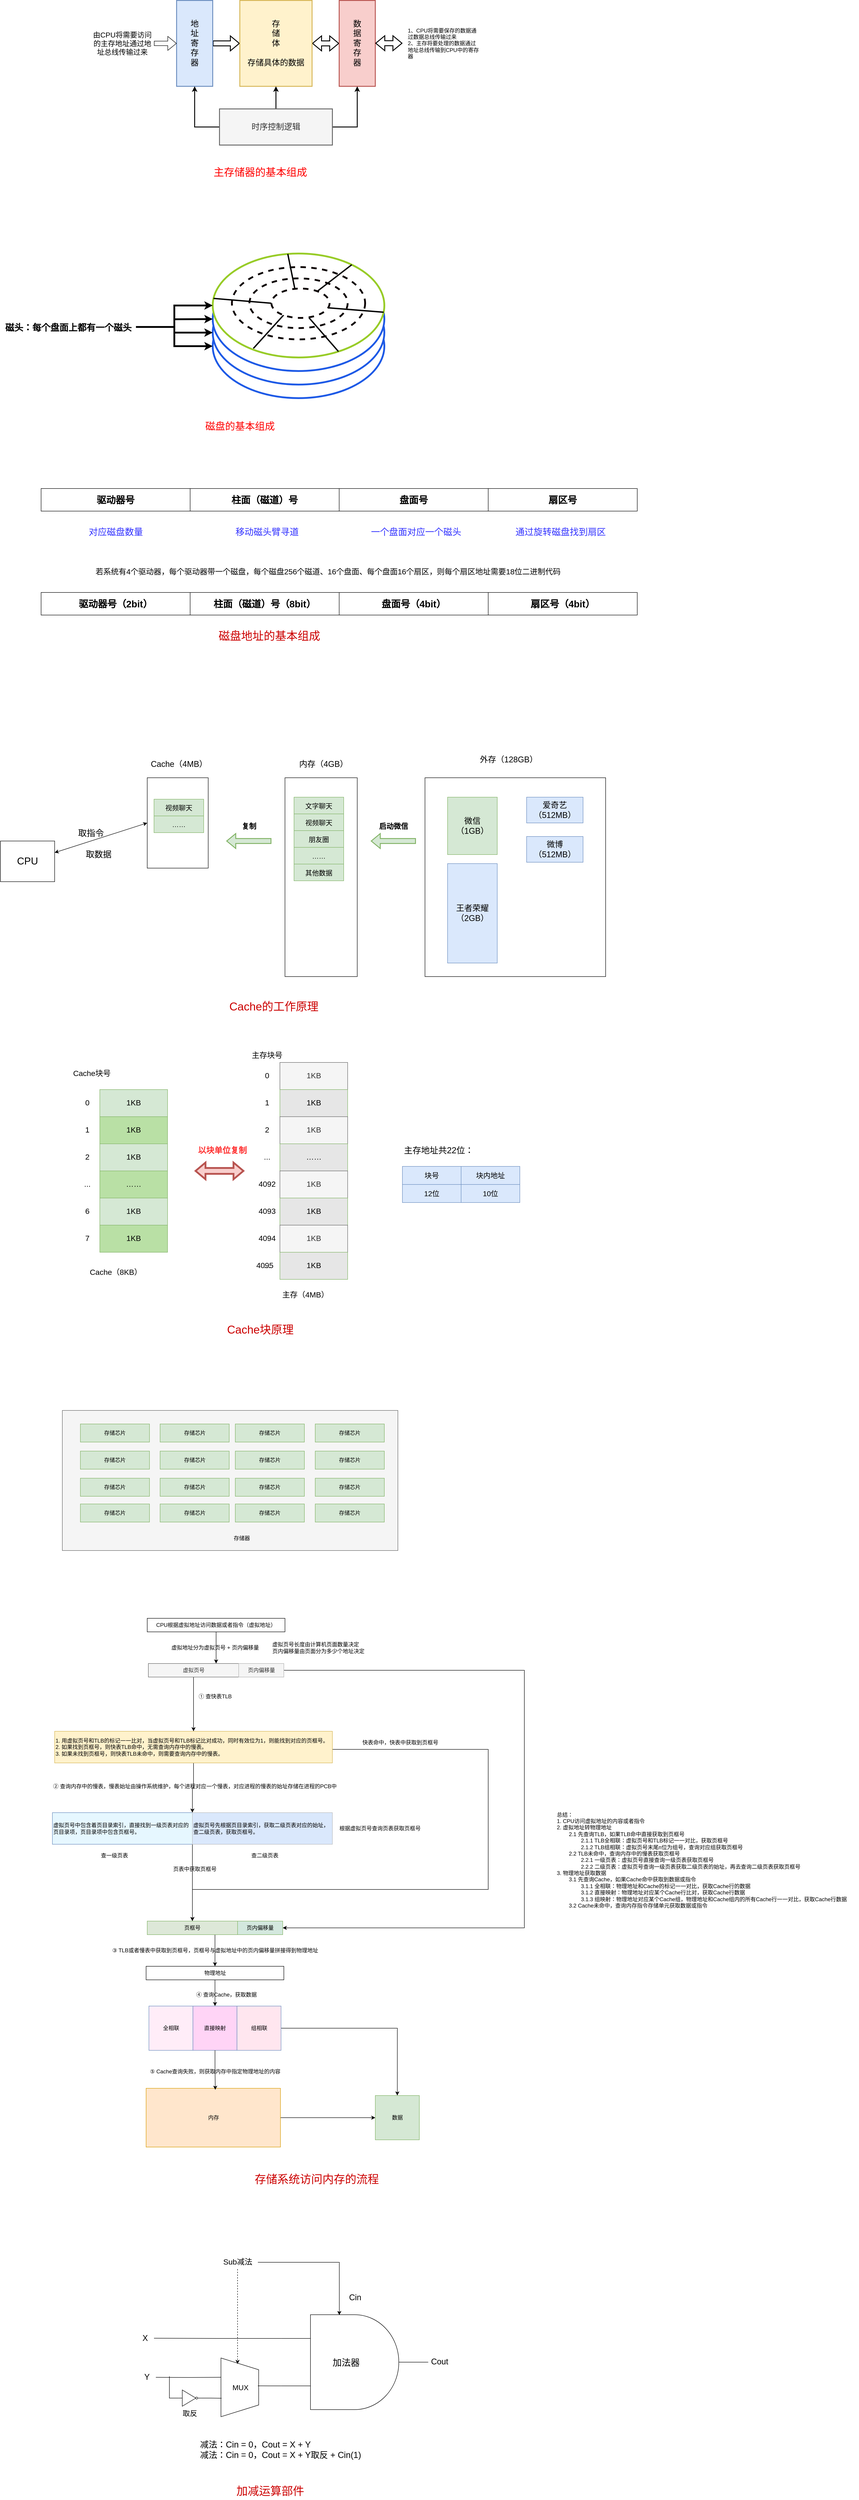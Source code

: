 <mxfile version="24.7.12">
  <diagram name="第 1 页" id="NdO7ddikCDrrMnbQGeTA">
    <mxGraphModel dx="2257" dy="763" grid="1" gridSize="10" guides="1" tooltips="1" connect="1" arrows="1" fold="1" page="1" pageScale="1" pageWidth="827" pageHeight="1169" math="0" shadow="0">
      <root>
        <mxCell id="0" />
        <mxCell id="1" parent="0" />
        <mxCell id="nKyU-Lgk9dF2ljVHZnLK-2" value="" style="rounded=0;whiteSpace=wrap;html=1;fillColor=#f5f5f5;strokeColor=#666666;fontColor=#333333;" parent="1" vertex="1">
          <mxGeometry x="-493" y="3260" width="743" height="310" as="geometry" />
        </mxCell>
        <mxCell id="aB8WgA6ujAJQyl2d1k43-5" value="" style="ellipse;whiteSpace=wrap;html=1;strokeColor=#1e5ae6;strokeWidth=4;" parent="1" vertex="1">
          <mxGeometry x="-160" y="790" width="380" height="230" as="geometry" />
        </mxCell>
        <mxCell id="aB8WgA6ujAJQyl2d1k43-6" value="" style="ellipse;whiteSpace=wrap;html=1;strokeColor=#1e5ae6;strokeWidth=4;" parent="1" vertex="1">
          <mxGeometry x="-160" y="760" width="380" height="230" as="geometry" />
        </mxCell>
        <mxCell id="VzYR3-fZ9O8B-MfcF_m4-8" style="edgeStyle=orthogonalEdgeStyle;rounded=0;orthogonalLoop=1;jettySize=auto;html=1;entryX=0;entryY=0.5;entryDx=0;entryDy=0;shape=flexArrow;strokeWidth=2;fontSize=18;" parent="1" source="VzYR3-fZ9O8B-MfcF_m4-1" target="VzYR3-fZ9O8B-MfcF_m4-2" edge="1">
          <mxGeometry relative="1" as="geometry" />
        </mxCell>
        <mxCell id="VzYR3-fZ9O8B-MfcF_m4-1" value="地&lt;div style=&quot;font-size: 18px;&quot;&gt;址&lt;/div&gt;&lt;div style=&quot;font-size: 18px;&quot;&gt;寄&lt;/div&gt;&lt;div style=&quot;font-size: 18px;&quot;&gt;存&lt;/div&gt;&lt;div style=&quot;font-size: 18px;&quot;&gt;器&lt;/div&gt;" style="rounded=0;whiteSpace=wrap;html=1;fillColor=#dae8fc;strokeColor=#6c8ebf;strokeWidth=2;fontSize=18;" parent="1" vertex="1">
          <mxGeometry x="-240" y="140" width="80" height="190" as="geometry" />
        </mxCell>
        <mxCell id="VzYR3-fZ9O8B-MfcF_m4-9" style="edgeStyle=orthogonalEdgeStyle;rounded=0;orthogonalLoop=1;jettySize=auto;html=1;shape=flexArrow;startArrow=block;strokeWidth=2;fontSize=18;" parent="1" source="VzYR3-fZ9O8B-MfcF_m4-2" target="VzYR3-fZ9O8B-MfcF_m4-3" edge="1">
          <mxGeometry relative="1" as="geometry" />
        </mxCell>
        <mxCell id="VzYR3-fZ9O8B-MfcF_m4-2" value="存&lt;div style=&quot;font-size: 18px;&quot;&gt;储&lt;/div&gt;&lt;div style=&quot;font-size: 18px;&quot;&gt;体&lt;/div&gt;&lt;div style=&quot;font-size: 18px;&quot;&gt;&lt;br&gt;&lt;/div&gt;&lt;div style=&quot;font-size: 18px;&quot;&gt;存储具体的数据&lt;/div&gt;" style="rounded=0;whiteSpace=wrap;html=1;fillColor=#fff2cc;strokeColor=#d6b656;strokeWidth=2;fontSize=18;" parent="1" vertex="1">
          <mxGeometry x="-100" y="140" width="160" height="190" as="geometry" />
        </mxCell>
        <mxCell id="VzYR3-fZ9O8B-MfcF_m4-3" value="&lt;div style=&quot;font-size: 18px;&quot;&gt;数&lt;/div&gt;&lt;div style=&quot;font-size: 18px;&quot;&gt;据&lt;/div&gt;&lt;div style=&quot;font-size: 18px;&quot;&gt;寄&lt;/div&gt;&lt;div style=&quot;font-size: 18px;&quot;&gt;存&lt;/div&gt;&lt;div style=&quot;font-size: 18px;&quot;&gt;器&lt;/div&gt;" style="rounded=0;whiteSpace=wrap;html=1;fillColor=#f8cecc;strokeColor=#b85450;strokeWidth=2;fontSize=18;" parent="1" vertex="1">
          <mxGeometry x="120" y="140" width="80" height="190" as="geometry" />
        </mxCell>
        <mxCell id="VzYR3-fZ9O8B-MfcF_m4-5" style="edgeStyle=orthogonalEdgeStyle;rounded=0;orthogonalLoop=1;jettySize=auto;html=1;entryX=0.5;entryY=1;entryDx=0;entryDy=0;strokeWidth=2;fontSize=18;" parent="1" source="VzYR3-fZ9O8B-MfcF_m4-4" target="VzYR3-fZ9O8B-MfcF_m4-1" edge="1">
          <mxGeometry relative="1" as="geometry" />
        </mxCell>
        <mxCell id="VzYR3-fZ9O8B-MfcF_m4-6" style="edgeStyle=orthogonalEdgeStyle;rounded=0;orthogonalLoop=1;jettySize=auto;html=1;entryX=0.5;entryY=1;entryDx=0;entryDy=0;strokeWidth=2;fontSize=18;" parent="1" source="VzYR3-fZ9O8B-MfcF_m4-4" target="VzYR3-fZ9O8B-MfcF_m4-2" edge="1">
          <mxGeometry relative="1" as="geometry" />
        </mxCell>
        <mxCell id="VzYR3-fZ9O8B-MfcF_m4-7" style="edgeStyle=orthogonalEdgeStyle;rounded=0;orthogonalLoop=1;jettySize=auto;html=1;entryX=0.5;entryY=1;entryDx=0;entryDy=0;strokeWidth=2;fontSize=18;" parent="1" source="VzYR3-fZ9O8B-MfcF_m4-4" target="VzYR3-fZ9O8B-MfcF_m4-3" edge="1">
          <mxGeometry relative="1" as="geometry" />
        </mxCell>
        <mxCell id="VzYR3-fZ9O8B-MfcF_m4-4" value="时序控制逻辑" style="rounded=0;whiteSpace=wrap;html=1;fillColor=#f5f5f5;fontColor=#333333;strokeColor=#666666;strokeWidth=2;fontSize=18;" parent="1" vertex="1">
          <mxGeometry x="-145" y="380" width="250" height="80" as="geometry" />
        </mxCell>
        <mxCell id="VzYR3-fZ9O8B-MfcF_m4-10" value="" style="shape=flexArrow;endArrow=classic;html=1;rounded=0;entryX=0;entryY=0.5;entryDx=0;entryDy=0;" parent="1" target="VzYR3-fZ9O8B-MfcF_m4-1" edge="1">
          <mxGeometry width="50" height="50" relative="1" as="geometry">
            <mxPoint x="-290" y="235" as="sourcePoint" />
            <mxPoint x="-250" y="230" as="targetPoint" />
          </mxGeometry>
        </mxCell>
        <mxCell id="VzYR3-fZ9O8B-MfcF_m4-13" style="edgeStyle=orthogonalEdgeStyle;rounded=0;orthogonalLoop=1;jettySize=auto;html=1;shape=flexArrow;startArrow=block;strokeWidth=2;fontSize=18;" parent="1" edge="1">
          <mxGeometry relative="1" as="geometry">
            <mxPoint x="200" y="234.66" as="sourcePoint" />
            <mxPoint x="260" y="234.66" as="targetPoint" />
          </mxGeometry>
        </mxCell>
        <mxCell id="VzYR3-fZ9O8B-MfcF_m4-14" value="&lt;font style=&quot;font-size: 16px;&quot;&gt;由CPU将需要访问的主存地址通过地址总线传输过来&lt;/font&gt;" style="text;html=1;align=center;verticalAlign=middle;whiteSpace=wrap;rounded=0;" parent="1" vertex="1">
          <mxGeometry x="-430" y="195" width="140" height="80" as="geometry" />
        </mxCell>
        <mxCell id="VzYR3-fZ9O8B-MfcF_m4-15" value="1、CPU将需要保存的数据通过数据总线传输过来&lt;div&gt;2、主存将要处理的数据通过地址总线传输到CPU中的寄存器&lt;/div&gt;" style="text;html=1;align=left;verticalAlign=middle;whiteSpace=wrap;rounded=0;" parent="1" vertex="1">
          <mxGeometry x="270" y="190" width="160" height="90" as="geometry" />
        </mxCell>
        <mxCell id="aB8WgA6ujAJQyl2d1k43-2" value="&lt;font color=&quot;#ff0000&quot; style=&quot;font-size: 23px;&quot;&gt;主存储器的基本组成&lt;/font&gt;" style="text;html=1;align=center;verticalAlign=middle;resizable=0;points=[];autosize=1;strokeColor=none;fillColor=none;" parent="1" vertex="1">
          <mxGeometry x="-170" y="500" width="230" height="40" as="geometry" />
        </mxCell>
        <mxCell id="aB8WgA6ujAJQyl2d1k43-4" value="" style="ellipse;whiteSpace=wrap;html=1;strokeColor=#1e5ae6;strokeWidth=4;" parent="1" vertex="1">
          <mxGeometry x="-160" y="730" width="380" height="230" as="geometry" />
        </mxCell>
        <mxCell id="aB8WgA6ujAJQyl2d1k43-3" value="" style="ellipse;whiteSpace=wrap;html=1;strokeWidth=4;strokeColor=#98cc28;" parent="1" vertex="1">
          <mxGeometry x="-160" y="700" width="380" height="230" as="geometry" />
        </mxCell>
        <mxCell id="aB8WgA6ujAJQyl2d1k43-7" value="" style="ellipse;whiteSpace=wrap;html=1;strokeWidth=4;strokeColor=#0c0303;dashed=1;" parent="1" vertex="1">
          <mxGeometry x="-117.5" y="730" width="295" height="160" as="geometry" />
        </mxCell>
        <mxCell id="aB8WgA6ujAJQyl2d1k43-8" value="" style="ellipse;whiteSpace=wrap;html=1;strokeWidth=4;strokeColor=#0c0303;dashed=1;" parent="1" vertex="1">
          <mxGeometry x="-78.75" y="755" width="217.5" height="110" as="geometry" />
        </mxCell>
        <mxCell id="aB8WgA6ujAJQyl2d1k43-9" value="" style="endArrow=none;html=1;strokeWidth=3;rounded=0;entryX=0.225;entryY=0.869;entryDx=0;entryDy=0;entryPerimeter=0;" parent="1" target="aB8WgA6ujAJQyl2d1k43-16" edge="1">
          <mxGeometry width="50" height="50" relative="1" as="geometry">
            <mxPoint x="-70" y="910" as="sourcePoint" />
            <mxPoint x="-20" y="860" as="targetPoint" />
          </mxGeometry>
        </mxCell>
        <mxCell id="aB8WgA6ujAJQyl2d1k43-11" value="" style="endArrow=none;html=1;strokeWidth=3;rounded=0;entryX=0.645;entryY=0.992;entryDx=0;entryDy=0;entryPerimeter=0;" parent="1" source="aB8WgA6ujAJQyl2d1k43-3" target="aB8WgA6ujAJQyl2d1k43-16" edge="1">
          <mxGeometry width="50" height="50" relative="1" as="geometry">
            <mxPoint x="-60" y="920" as="sourcePoint" />
            <mxPoint x="-10" y="870" as="targetPoint" />
          </mxGeometry>
        </mxCell>
        <mxCell id="aB8WgA6ujAJQyl2d1k43-12" value="" style="endArrow=none;html=1;strokeWidth=3;rounded=0;entryX=0.963;entryY=0.654;entryDx=0;entryDy=0;entryPerimeter=0;" parent="1" source="aB8WgA6ujAJQyl2d1k43-3" target="aB8WgA6ujAJQyl2d1k43-16" edge="1">
          <mxGeometry width="50" height="50" relative="1" as="geometry">
            <mxPoint x="140" y="865" as="sourcePoint" />
            <mxPoint x="190" y="815" as="targetPoint" />
          </mxGeometry>
        </mxCell>
        <mxCell id="aB8WgA6ujAJQyl2d1k43-13" value="" style="endArrow=none;html=1;strokeWidth=3;rounded=0;entryX=0.784;entryY=0.1;entryDx=0;entryDy=0;entryPerimeter=0;" parent="1" source="aB8WgA6ujAJQyl2d1k43-3" target="aB8WgA6ujAJQyl2d1k43-16" edge="1">
          <mxGeometry width="50" height="50" relative="1" as="geometry">
            <mxPoint x="-40" y="940" as="sourcePoint" />
            <mxPoint x="10" y="890" as="targetPoint" />
          </mxGeometry>
        </mxCell>
        <mxCell id="aB8WgA6ujAJQyl2d1k43-14" value="" style="endArrow=none;html=1;strokeWidth=3;rounded=0;entryX=0.404;entryY=0.023;entryDx=0;entryDy=0;entryPerimeter=0;" parent="1" source="aB8WgA6ujAJQyl2d1k43-3" target="aB8WgA6ujAJQyl2d1k43-16" edge="1">
          <mxGeometry width="50" height="50" relative="1" as="geometry">
            <mxPoint x="-30" y="950" as="sourcePoint" />
            <mxPoint x="20" y="900" as="targetPoint" />
          </mxGeometry>
        </mxCell>
        <mxCell id="aB8WgA6ujAJQyl2d1k43-15" value="" style="endArrow=none;html=1;strokeWidth=3;rounded=0;entryX=0;entryY=0.5;entryDx=0;entryDy=0;" parent="1" source="aB8WgA6ujAJQyl2d1k43-3" target="aB8WgA6ujAJQyl2d1k43-16" edge="1">
          <mxGeometry width="50" height="50" relative="1" as="geometry">
            <mxPoint x="-20" y="960" as="sourcePoint" />
            <mxPoint x="30" y="910" as="targetPoint" />
          </mxGeometry>
        </mxCell>
        <mxCell id="aB8WgA6ujAJQyl2d1k43-16" value="" style="ellipse;whiteSpace=wrap;html=1;strokeWidth=4;strokeColor=#0c0303;dashed=1;" parent="1" vertex="1">
          <mxGeometry x="-30" y="777.5" width="128.75" height="65" as="geometry" />
        </mxCell>
        <mxCell id="aB8WgA6ujAJQyl2d1k43-24" style="edgeStyle=orthogonalEdgeStyle;rounded=0;orthogonalLoop=1;jettySize=auto;html=1;entryX=0;entryY=0.5;entryDx=0;entryDy=0;strokeWidth=4;" parent="1" source="aB8WgA6ujAJQyl2d1k43-23" target="aB8WgA6ujAJQyl2d1k43-3" edge="1">
          <mxGeometry relative="1" as="geometry" />
        </mxCell>
        <mxCell id="aB8WgA6ujAJQyl2d1k43-26" style="edgeStyle=orthogonalEdgeStyle;rounded=0;orthogonalLoop=1;jettySize=auto;html=1;strokeWidth=4;" parent="1" source="aB8WgA6ujAJQyl2d1k43-23" target="aB8WgA6ujAJQyl2d1k43-5" edge="1">
          <mxGeometry relative="1" as="geometry" />
        </mxCell>
        <mxCell id="aB8WgA6ujAJQyl2d1k43-23" value="&lt;font style=&quot;font-size: 20px;&quot;&gt;&lt;b&gt;磁头：每个盘面上都有一个磁头&lt;/b&gt;&lt;/font&gt;" style="text;html=1;align=center;verticalAlign=middle;resizable=0;points=[];autosize=1;strokeColor=none;fillColor=none;" parent="1" vertex="1">
          <mxGeometry x="-630" y="842.5" width="300" height="40" as="geometry" />
        </mxCell>
        <mxCell id="aB8WgA6ujAJQyl2d1k43-25" style="edgeStyle=orthogonalEdgeStyle;rounded=0;orthogonalLoop=1;jettySize=auto;html=1;strokeWidth=4;" parent="1" source="aB8WgA6ujAJQyl2d1k43-23" edge="1">
          <mxGeometry relative="1" as="geometry">
            <mxPoint x="-160" y="845" as="targetPoint" />
          </mxGeometry>
        </mxCell>
        <mxCell id="aB8WgA6ujAJQyl2d1k43-27" style="edgeStyle=orthogonalEdgeStyle;rounded=0;orthogonalLoop=1;jettySize=auto;html=1;entryX=0;entryY=0.5;entryDx=0;entryDy=0;strokeWidth=4;" parent="1" source="aB8WgA6ujAJQyl2d1k43-23" target="aB8WgA6ujAJQyl2d1k43-6" edge="1">
          <mxGeometry relative="1" as="geometry" />
        </mxCell>
        <mxCell id="aB8WgA6ujAJQyl2d1k43-28" value="&lt;font color=&quot;#ff0000&quot; style=&quot;font-size: 22px;&quot;&gt;磁盘的基本组成&lt;/font&gt;" style="text;html=1;align=center;verticalAlign=middle;resizable=0;points=[];autosize=1;strokeColor=none;fillColor=none;" parent="1" vertex="1">
          <mxGeometry x="-190" y="1063" width="180" height="40" as="geometry" />
        </mxCell>
        <mxCell id="aB8WgA6ujAJQyl2d1k43-29" value="&lt;font size=&quot;1&quot; style=&quot;&quot;&gt;&lt;b style=&quot;font-size: 21px;&quot;&gt;驱动器号&lt;/b&gt;&lt;/font&gt;" style="rounded=0;whiteSpace=wrap;html=1;" parent="1" vertex="1">
          <mxGeometry x="-540" y="1220" width="330" height="50" as="geometry" />
        </mxCell>
        <mxCell id="aB8WgA6ujAJQyl2d1k43-30" value="&lt;span style=&quot;font-size: 21px;&quot;&gt;&lt;b&gt;柱面（磁道）号&lt;/b&gt;&lt;/span&gt;" style="rounded=0;whiteSpace=wrap;html=1;" parent="1" vertex="1">
          <mxGeometry x="-210" y="1220" width="330" height="50" as="geometry" />
        </mxCell>
        <mxCell id="aB8WgA6ujAJQyl2d1k43-31" value="&lt;font size=&quot;1&quot; style=&quot;&quot;&gt;&lt;b style=&quot;font-size: 21px;&quot;&gt;盘面号&lt;/b&gt;&lt;/font&gt;" style="rounded=0;whiteSpace=wrap;html=1;" parent="1" vertex="1">
          <mxGeometry x="120" y="1220" width="330" height="50" as="geometry" />
        </mxCell>
        <mxCell id="aB8WgA6ujAJQyl2d1k43-32" value="&lt;font size=&quot;1&quot; style=&quot;&quot;&gt;&lt;b style=&quot;font-size: 21px;&quot;&gt;扇区号&lt;/b&gt;&lt;/font&gt;" style="rounded=0;whiteSpace=wrap;html=1;" parent="1" vertex="1">
          <mxGeometry x="450" y="1220" width="330" height="50" as="geometry" />
        </mxCell>
        <mxCell id="aB8WgA6ujAJQyl2d1k43-33" value="&lt;font color=&quot;#3333ff&quot; style=&quot;font-size: 20px;&quot;&gt;对应磁盘数量&lt;/font&gt;" style="text;html=1;align=center;verticalAlign=middle;resizable=0;points=[];autosize=1;strokeColor=none;fillColor=none;" parent="1" vertex="1">
          <mxGeometry x="-445" y="1295" width="140" height="40" as="geometry" />
        </mxCell>
        <mxCell id="aB8WgA6ujAJQyl2d1k43-34" value="&lt;font color=&quot;#3333ff&quot;&gt;&lt;span style=&quot;font-size: 20px;&quot;&gt;移动磁头臂寻道&lt;/span&gt;&lt;/font&gt;" style="text;html=1;align=center;verticalAlign=middle;resizable=0;points=[];autosize=1;strokeColor=none;fillColor=none;" parent="1" vertex="1">
          <mxGeometry x="-120" y="1295" width="160" height="40" as="geometry" />
        </mxCell>
        <mxCell id="aB8WgA6ujAJQyl2d1k43-35" value="&lt;font color=&quot;#3333ff&quot;&gt;&lt;span style=&quot;font-size: 20px;&quot;&gt;一个盘面对应一个磁头&lt;/span&gt;&lt;/font&gt;" style="text;html=1;align=center;verticalAlign=middle;resizable=0;points=[];autosize=1;strokeColor=none;fillColor=none;" parent="1" vertex="1">
          <mxGeometry x="180" y="1295" width="220" height="40" as="geometry" />
        </mxCell>
        <mxCell id="aB8WgA6ujAJQyl2d1k43-36" value="&lt;font color=&quot;#3333ff&quot; style=&quot;font-size: 20px;&quot;&gt;通过旋转磁盘找到扇区&lt;/font&gt;" style="text;html=1;align=center;verticalAlign=middle;resizable=0;points=[];autosize=1;strokeColor=none;fillColor=none;" parent="1" vertex="1">
          <mxGeometry x="500" y="1295" width="220" height="40" as="geometry" />
        </mxCell>
        <mxCell id="aB8WgA6ujAJQyl2d1k43-37" value="&lt;font style=&quot;font-size: 17px;&quot;&gt;若系统有4个驱动器，每个驱动器带一个磁盘，每个磁盘256个磁道、16个盘面、每个盘面16个扇区，则每个扇区地址需要18位二进制代码&lt;/font&gt;" style="text;html=1;align=center;verticalAlign=middle;resizable=0;points=[];autosize=1;strokeColor=none;fillColor=none;" parent="1" vertex="1">
          <mxGeometry x="-430" y="1390" width="1050" height="30" as="geometry" />
        </mxCell>
        <mxCell id="aB8WgA6ujAJQyl2d1k43-38" value="&lt;font size=&quot;1&quot; style=&quot;&quot;&gt;&lt;b style=&quot;font-size: 21px;&quot;&gt;驱动器号（2bit）&lt;/b&gt;&lt;/font&gt;" style="rounded=0;whiteSpace=wrap;html=1;" parent="1" vertex="1">
          <mxGeometry x="-540" y="1450" width="330" height="50" as="geometry" />
        </mxCell>
        <mxCell id="aB8WgA6ujAJQyl2d1k43-39" value="&lt;span style=&quot;font-size: 21px;&quot;&gt;&lt;b&gt;柱面（磁道）号&lt;/b&gt;&lt;/span&gt;&lt;b style=&quot;font-size: 21px;&quot;&gt;（8bit）&lt;/b&gt;" style="rounded=0;whiteSpace=wrap;html=1;" parent="1" vertex="1">
          <mxGeometry x="-210" y="1450" width="330" height="50" as="geometry" />
        </mxCell>
        <mxCell id="aB8WgA6ujAJQyl2d1k43-40" value="&lt;font size=&quot;1&quot; style=&quot;&quot;&gt;&lt;b style=&quot;font-size: 21px;&quot;&gt;盘面号&lt;/b&gt;&lt;/font&gt;&lt;b style=&quot;font-size: 21px;&quot;&gt;（4bit）&lt;/b&gt;" style="rounded=0;whiteSpace=wrap;html=1;" parent="1" vertex="1">
          <mxGeometry x="120" y="1450" width="330" height="50" as="geometry" />
        </mxCell>
        <mxCell id="aB8WgA6ujAJQyl2d1k43-41" value="&lt;font size=&quot;1&quot; style=&quot;&quot;&gt;&lt;b style=&quot;font-size: 21px;&quot;&gt;扇区号&lt;/b&gt;&lt;/font&gt;&lt;b style=&quot;font-size: 21px;&quot;&gt;（4bit）&lt;/b&gt;" style="rounded=0;whiteSpace=wrap;html=1;" parent="1" vertex="1">
          <mxGeometry x="450" y="1450" width="330" height="50" as="geometry" />
        </mxCell>
        <mxCell id="aB8WgA6ujAJQyl2d1k43-42" value="&lt;font color=&quot;#cc0000&quot; style=&quot;font-size: 25px;&quot;&gt;磁盘地址的基本组成&lt;/font&gt;" style="text;html=1;align=center;verticalAlign=middle;resizable=0;points=[];autosize=1;strokeColor=none;fillColor=none;" parent="1" vertex="1">
          <mxGeometry x="-160" y="1525" width="250" height="40" as="geometry" />
        </mxCell>
        <mxCell id="aB8WgA6ujAJQyl2d1k43-43" value="" style="rounded=0;whiteSpace=wrap;html=1;" parent="1" vertex="1">
          <mxGeometry x="310" y="1860" width="400" height="440" as="geometry" />
        </mxCell>
        <mxCell id="aB8WgA6ujAJQyl2d1k43-44" value="&lt;font style=&quot;font-size: 18px;&quot;&gt;微信&lt;/font&gt;&lt;div style=&quot;font-size: 18px;&quot;&gt;&lt;font style=&quot;font-size: 18px;&quot;&gt;（1GB）&lt;/font&gt;&lt;/div&gt;" style="rounded=0;whiteSpace=wrap;html=1;fillColor=#d5e8d4;strokeColor=#82b366;" parent="1" vertex="1">
          <mxGeometry x="360" y="1903" width="110" height="127" as="geometry" />
        </mxCell>
        <mxCell id="aB8WgA6ujAJQyl2d1k43-45" value="&lt;span style=&quot;font-size: 18px;&quot;&gt;爱奇艺&lt;/span&gt;&lt;br&gt;&lt;div style=&quot;font-size: 18px;&quot;&gt;&lt;font style=&quot;font-size: 18px;&quot;&gt;（512MB）&lt;/font&gt;&lt;/div&gt;" style="rounded=0;whiteSpace=wrap;html=1;fillColor=#dae8fc;strokeColor=#6c8ebf;" parent="1" vertex="1">
          <mxGeometry x="535" y="1903" width="125" height="57" as="geometry" />
        </mxCell>
        <mxCell id="aB8WgA6ujAJQyl2d1k43-46" value="&lt;span style=&quot;font-size: 18px; background-color: initial;&quot;&gt;微博&lt;/span&gt;&lt;div&gt;&lt;span style=&quot;font-size: 18px; background-color: initial;&quot;&gt;（512MB）&lt;/span&gt;&lt;/div&gt;" style="rounded=0;whiteSpace=wrap;html=1;fillColor=#dae8fc;strokeColor=#6c8ebf;" parent="1" vertex="1">
          <mxGeometry x="535" y="1990" width="125" height="57" as="geometry" />
        </mxCell>
        <mxCell id="aB8WgA6ujAJQyl2d1k43-47" value="&lt;span style=&quot;font-size: 18px;&quot;&gt;王者荣耀&lt;/span&gt;&lt;br&gt;&lt;div style=&quot;font-size: 18px;&quot;&gt;&lt;font style=&quot;font-size: 18px;&quot;&gt;（2GB）&lt;/font&gt;&lt;/div&gt;" style="rounded=0;whiteSpace=wrap;html=1;fillColor=#dae8fc;strokeColor=#6c8ebf;" parent="1" vertex="1">
          <mxGeometry x="360" y="2050" width="110" height="220" as="geometry" />
        </mxCell>
        <mxCell id="aB8WgA6ujAJQyl2d1k43-48" value="&lt;font style=&quot;font-size: 18px;&quot;&gt;外存（128GB）&lt;/font&gt;" style="text;html=1;align=center;verticalAlign=middle;resizable=0;points=[];autosize=1;strokeColor=none;fillColor=none;" parent="1" vertex="1">
          <mxGeometry x="420" y="1800" width="150" height="40" as="geometry" />
        </mxCell>
        <mxCell id="aB8WgA6ujAJQyl2d1k43-49" value="" style="rounded=0;whiteSpace=wrap;html=1;" parent="1" vertex="1">
          <mxGeometry y="1860" width="160" height="440" as="geometry" />
        </mxCell>
        <mxCell id="aB8WgA6ujAJQyl2d1k43-50" value="文字聊天" style="rounded=0;whiteSpace=wrap;html=1;fillColor=#d5e8d4;strokeColor=#82b366;fontSize=15;" parent="1" vertex="1">
          <mxGeometry x="20" y="1903" width="110" height="37" as="geometry" />
        </mxCell>
        <mxCell id="aB8WgA6ujAJQyl2d1k43-52" value="视频聊天" style="rounded=0;whiteSpace=wrap;html=1;fillColor=#d5e8d4;strokeColor=#82b366;fontSize=15;" parent="1" vertex="1">
          <mxGeometry x="20" y="1940" width="110" height="37" as="geometry" />
        </mxCell>
        <mxCell id="aB8WgA6ujAJQyl2d1k43-53" value="朋友圈" style="rounded=0;whiteSpace=wrap;html=1;fillColor=#d5e8d4;strokeColor=#82b366;fontSize=15;" parent="1" vertex="1">
          <mxGeometry x="20" y="1977" width="110" height="37" as="geometry" />
        </mxCell>
        <mxCell id="aB8WgA6ujAJQyl2d1k43-54" value="……" style="rounded=0;whiteSpace=wrap;html=1;fillColor=#d5e8d4;strokeColor=#82b366;fontSize=15;" parent="1" vertex="1">
          <mxGeometry x="20" y="2014" width="110" height="37" as="geometry" />
        </mxCell>
        <mxCell id="aB8WgA6ujAJQyl2d1k43-55" value="其他数据" style="rounded=0;whiteSpace=wrap;html=1;fillColor=#d5e8d4;strokeColor=#82b366;fontSize=15;" parent="1" vertex="1">
          <mxGeometry x="20" y="2051" width="110" height="37" as="geometry" />
        </mxCell>
        <mxCell id="aB8WgA6ujAJQyl2d1k43-56" value="" style="shape=flexArrow;endArrow=classic;html=1;rounded=0;strokeWidth=2;fillColor=#d5e8d4;strokeColor=#82b366;" parent="1" edge="1">
          <mxGeometry width="50" height="50" relative="1" as="geometry">
            <mxPoint x="290" y="2000" as="sourcePoint" />
            <mxPoint x="190" y="2000" as="targetPoint" />
          </mxGeometry>
        </mxCell>
        <mxCell id="aB8WgA6ujAJQyl2d1k43-57" value="&lt;font style=&quot;font-size: 16px;&quot;&gt;&lt;b&gt;启动微信&lt;/b&gt;&lt;/font&gt;" style="text;html=1;align=center;verticalAlign=middle;resizable=0;points=[];autosize=1;strokeColor=none;fillColor=none;" parent="1" vertex="1">
          <mxGeometry x="195" y="1951.5" width="90" height="30" as="geometry" />
        </mxCell>
        <mxCell id="aB8WgA6ujAJQyl2d1k43-58" value="&lt;font style=&quot;font-size: 18px;&quot;&gt;内存（4GB）&lt;/font&gt;" style="text;html=1;align=center;verticalAlign=middle;resizable=0;points=[];autosize=1;strokeColor=none;fillColor=none;" parent="1" vertex="1">
          <mxGeometry x="20" y="1810" width="130" height="40" as="geometry" />
        </mxCell>
        <mxCell id="aB8WgA6ujAJQyl2d1k43-59" value="" style="rounded=0;whiteSpace=wrap;html=1;" parent="1" vertex="1">
          <mxGeometry x="-305" y="1860" width="135" height="200" as="geometry" />
        </mxCell>
        <mxCell id="aB8WgA6ujAJQyl2d1k43-60" value="视频聊天" style="rounded=0;whiteSpace=wrap;html=1;fillColor=#d5e8d4;strokeColor=#82b366;fontSize=15;" parent="1" vertex="1">
          <mxGeometry x="-290" y="1907.5" width="110" height="37" as="geometry" />
        </mxCell>
        <mxCell id="aB8WgA6ujAJQyl2d1k43-61" value="……" style="rounded=0;whiteSpace=wrap;html=1;fillColor=#d5e8d4;strokeColor=#82b366;fontSize=15;" parent="1" vertex="1">
          <mxGeometry x="-290" y="1944.5" width="110" height="37" as="geometry" />
        </mxCell>
        <mxCell id="aB8WgA6ujAJQyl2d1k43-62" value="" style="shape=flexArrow;endArrow=classic;html=1;rounded=0;strokeWidth=2;fillColor=#d5e8d4;strokeColor=#82b366;" parent="1" edge="1">
          <mxGeometry width="50" height="50" relative="1" as="geometry">
            <mxPoint x="-30" y="2000" as="sourcePoint" />
            <mxPoint x="-130" y="2000" as="targetPoint" />
          </mxGeometry>
        </mxCell>
        <mxCell id="aB8WgA6ujAJQyl2d1k43-63" value="&lt;font style=&quot;font-size: 16px;&quot;&gt;&lt;b&gt;复制&lt;/b&gt;&lt;/font&gt;" style="text;html=1;align=center;verticalAlign=middle;resizable=0;points=[];autosize=1;strokeColor=none;fillColor=none;" parent="1" vertex="1">
          <mxGeometry x="-110" y="1951.5" width="60" height="30" as="geometry" />
        </mxCell>
        <mxCell id="aB8WgA6ujAJQyl2d1k43-64" value="&lt;font style=&quot;font-size: 18px;&quot;&gt;Cache（4MB）&lt;/font&gt;" style="text;html=1;align=center;verticalAlign=middle;resizable=0;points=[];autosize=1;strokeColor=none;fillColor=none;" parent="1" vertex="1">
          <mxGeometry x="-310" y="1810" width="150" height="40" as="geometry" />
        </mxCell>
        <mxCell id="aB8WgA6ujAJQyl2d1k43-66" style="rounded=0;orthogonalLoop=1;jettySize=auto;html=1;entryX=0;entryY=0.5;entryDx=0;entryDy=0;startArrow=classic;startFill=1;" parent="1" source="aB8WgA6ujAJQyl2d1k43-65" target="aB8WgA6ujAJQyl2d1k43-59" edge="1">
          <mxGeometry relative="1" as="geometry" />
        </mxCell>
        <mxCell id="aB8WgA6ujAJQyl2d1k43-65" value="&lt;font style=&quot;font-size: 22px;&quot;&gt;CPU&lt;/font&gt;" style="rounded=0;whiteSpace=wrap;html=1;" parent="1" vertex="1">
          <mxGeometry x="-630" y="2000" width="120" height="90" as="geometry" />
        </mxCell>
        <mxCell id="aB8WgA6ujAJQyl2d1k43-67" value="&lt;font style=&quot;font-size: 19px;&quot;&gt;取指令&lt;/font&gt;" style="text;html=1;align=center;verticalAlign=middle;resizable=0;points=[];autosize=1;strokeColor=none;fillColor=none;" parent="1" vertex="1">
          <mxGeometry x="-470" y="1963" width="80" height="40" as="geometry" />
        </mxCell>
        <mxCell id="aB8WgA6ujAJQyl2d1k43-68" value="&lt;font style=&quot;font-size: 19px;&quot;&gt;取数据&lt;/font&gt;" style="text;html=1;align=center;verticalAlign=middle;resizable=0;points=[];autosize=1;strokeColor=none;fillColor=none;" parent="1" vertex="1">
          <mxGeometry x="-453" y="2010" width="80" height="40" as="geometry" />
        </mxCell>
        <mxCell id="aB8WgA6ujAJQyl2d1k43-69" value="&lt;font color=&quot;#cc0000&quot; style=&quot;font-size: 25px;&quot;&gt;Cache的工作原理&lt;/font&gt;" style="text;html=1;align=center;verticalAlign=middle;resizable=0;points=[];autosize=1;strokeColor=none;fillColor=none;" parent="1" vertex="1">
          <mxGeometry x="-135" y="2345" width="220" height="40" as="geometry" />
        </mxCell>
        <mxCell id="aB8WgA6ujAJQyl2d1k43-70" value="&lt;font style=&quot;font-size: 17px;&quot;&gt;1KB&lt;/font&gt;" style="rounded=0;whiteSpace=wrap;html=1;fillColor=#d5e8d4;strokeColor=#82b366;" parent="1" vertex="1">
          <mxGeometry x="-410" y="2550" width="150" height="60" as="geometry" />
        </mxCell>
        <mxCell id="aB8WgA6ujAJQyl2d1k43-71" value="&lt;font style=&quot;font-size: 17px;&quot;&gt;1KB&lt;/font&gt;" style="rounded=0;whiteSpace=wrap;html=1;fillColor=#B9E0A5;strokeColor=#82b366;" parent="1" vertex="1">
          <mxGeometry x="-410" y="2610" width="150" height="60" as="geometry" />
        </mxCell>
        <mxCell id="aB8WgA6ujAJQyl2d1k43-72" value="&lt;font style=&quot;font-size: 17px;&quot;&gt;1KB&lt;/font&gt;" style="rounded=0;whiteSpace=wrap;html=1;fillColor=#d5e8d4;strokeColor=#82b366;" parent="1" vertex="1">
          <mxGeometry x="-410" y="2670" width="150" height="60" as="geometry" />
        </mxCell>
        <mxCell id="aB8WgA6ujAJQyl2d1k43-73" value="&lt;font style=&quot;font-size: 17px;&quot;&gt;……&lt;/font&gt;" style="rounded=0;whiteSpace=wrap;html=1;fillColor=#B9E0A5;strokeColor=#82b366;" parent="1" vertex="1">
          <mxGeometry x="-410" y="2730" width="150" height="60" as="geometry" />
        </mxCell>
        <mxCell id="aB8WgA6ujAJQyl2d1k43-82" value="&lt;font style=&quot;font-size: 17px;&quot;&gt;1KB&lt;/font&gt;" style="rounded=0;whiteSpace=wrap;html=1;fillColor=#d5e8d4;strokeColor=#82b366;" parent="1" vertex="1">
          <mxGeometry x="-410" y="2790" width="150" height="60" as="geometry" />
        </mxCell>
        <mxCell id="aB8WgA6ujAJQyl2d1k43-83" value="&lt;span style=&quot;font-size: 17px;&quot;&gt;1KB&lt;/span&gt;" style="rounded=0;whiteSpace=wrap;html=1;fillColor=#B9E0A5;strokeColor=#82b366;" parent="1" vertex="1">
          <mxGeometry x="-410" y="2850" width="150" height="60" as="geometry" />
        </mxCell>
        <mxCell id="aB8WgA6ujAJQyl2d1k43-84" value="&lt;font style=&quot;font-size: 17px;&quot;&gt;1KB&lt;/font&gt;" style="rounded=0;whiteSpace=wrap;html=1;fillColor=#f5f5f5;strokeColor=#666666;fontColor=#333333;" parent="1" vertex="1">
          <mxGeometry x="-11.25" y="2490" width="150" height="60" as="geometry" />
        </mxCell>
        <mxCell id="aB8WgA6ujAJQyl2d1k43-85" value="&lt;font style=&quot;font-size: 17px;&quot;&gt;1KB&lt;/font&gt;" style="rounded=0;whiteSpace=wrap;html=1;fillColor=#E6E6E6;strokeColor=#82b366;" parent="1" vertex="1">
          <mxGeometry x="-11.25" y="2550" width="150" height="60" as="geometry" />
        </mxCell>
        <mxCell id="aB8WgA6ujAJQyl2d1k43-86" value="&lt;font style=&quot;font-size: 17px;&quot;&gt;1KB&lt;/font&gt;" style="rounded=0;whiteSpace=wrap;html=1;fillColor=#f5f5f5;strokeColor=#666666;fontColor=#333333;" parent="1" vertex="1">
          <mxGeometry x="-11.25" y="2610" width="150" height="60" as="geometry" />
        </mxCell>
        <mxCell id="aB8WgA6ujAJQyl2d1k43-87" value="&lt;font style=&quot;font-size: 17px;&quot;&gt;……&lt;/font&gt;" style="rounded=0;whiteSpace=wrap;html=1;fillColor=#E6E6E6;strokeColor=#82b366;" parent="1" vertex="1">
          <mxGeometry x="-11.25" y="2670" width="150" height="60" as="geometry" />
        </mxCell>
        <mxCell id="aB8WgA6ujAJQyl2d1k43-88" value="&lt;font style=&quot;font-size: 17px;&quot;&gt;1KB&lt;/font&gt;" style="rounded=0;whiteSpace=wrap;html=1;fillColor=#f5f5f5;strokeColor=#666666;fontColor=#333333;" parent="1" vertex="1">
          <mxGeometry x="-11.25" y="2730" width="150" height="60" as="geometry" />
        </mxCell>
        <mxCell id="aB8WgA6ujAJQyl2d1k43-89" value="&lt;span style=&quot;font-size: 17px;&quot;&gt;1KB&lt;/span&gt;" style="rounded=0;whiteSpace=wrap;html=1;fillColor=#E6E6E6;strokeColor=#82b366;" parent="1" vertex="1">
          <mxGeometry x="-11.25" y="2790" width="150" height="60" as="geometry" />
        </mxCell>
        <mxCell id="aB8WgA6ujAJQyl2d1k43-90" value="&lt;font style=&quot;font-size: 17px;&quot;&gt;1KB&lt;/font&gt;" style="rounded=0;whiteSpace=wrap;html=1;fillColor=#f5f5f5;strokeColor=#666666;fontColor=#333333;" parent="1" vertex="1">
          <mxGeometry x="-11.25" y="2850" width="150" height="60" as="geometry" />
        </mxCell>
        <mxCell id="aB8WgA6ujAJQyl2d1k43-91" value="&lt;font style=&quot;font-size: 17px;&quot;&gt;1KB&lt;/font&gt;" style="rounded=0;whiteSpace=wrap;html=1;fillColor=#E6E6E6;strokeColor=#82b366;" parent="1" vertex="1">
          <mxGeometry x="-11.25" y="2910" width="150" height="60" as="geometry" />
        </mxCell>
        <mxCell id="aB8WgA6ujAJQyl2d1k43-94" value="&lt;font style=&quot;font-size: 17px;&quot;&gt;0&lt;/font&gt;" style="text;html=1;align=center;verticalAlign=middle;resizable=0;points=[];autosize=1;strokeColor=none;fillColor=none;" parent="1" vertex="1">
          <mxGeometry x="-453" y="2565" width="30" height="30" as="geometry" />
        </mxCell>
        <mxCell id="aB8WgA6ujAJQyl2d1k43-95" value="&lt;font style=&quot;font-size: 17px;&quot;&gt;1&lt;/font&gt;" style="text;html=1;align=center;verticalAlign=middle;resizable=0;points=[];autosize=1;strokeColor=none;fillColor=none;" parent="1" vertex="1">
          <mxGeometry x="-453" y="2625" width="30" height="30" as="geometry" />
        </mxCell>
        <mxCell id="aB8WgA6ujAJQyl2d1k43-96" value="&lt;font style=&quot;font-size: 17px;&quot;&gt;2&lt;/font&gt;" style="text;html=1;align=center;verticalAlign=middle;resizable=0;points=[];autosize=1;strokeColor=none;fillColor=none;" parent="1" vertex="1">
          <mxGeometry x="-453" y="2685" width="30" height="30" as="geometry" />
        </mxCell>
        <mxCell id="aB8WgA6ujAJQyl2d1k43-97" value="&lt;span style=&quot;font-size: 17px;&quot;&gt;...&lt;/span&gt;" style="text;html=1;align=center;verticalAlign=middle;resizable=0;points=[];autosize=1;strokeColor=none;fillColor=none;" parent="1" vertex="1">
          <mxGeometry x="-458" y="2745" width="40" height="30" as="geometry" />
        </mxCell>
        <mxCell id="aB8WgA6ujAJQyl2d1k43-98" value="&lt;font style=&quot;font-size: 17px;&quot;&gt;6&lt;/font&gt;&lt;span style=&quot;color: rgba(0, 0, 0, 0); font-family: monospace; font-size: 0px; text-align: start;&quot;&gt;%3CmxGraphModel%3E%3Croot%3E%3CmxCell%20id%3D%220%22%2F%3E%3CmxCell%20id%3D%221%22%20parent%3D%220%22%2F%3E%3CmxCell%20id%3D%222%22%20value%3D%22%26lt%3Bfont%20style%3D%26quot%3Bfont-size%3A%2017px%3B%26quot%3B%26gt%3B2%26lt%3B%2Ffont%26gt%3B%22%20style%3D%22text%3Bhtml%3D1%3Balign%3Dcenter%3BverticalAlign%3Dmiddle%3Bresizable%3D0%3Bpoints%3D%5B%5D%3Bautosize%3D1%3BstrokeColor%3Dnone%3BfillColor%3Dnone%3B%22%20vertex%3D%221%22%20parent%3D%221%22%3E%3CmxGeometry%20x%3D%22-453%22%20y%3D%222685%22%20width%3D%2230%22%20height%3D%2230%22%20as%3D%22geometry%22%2F%3E%3C%2FmxCell%3E%3C%2Froot%3E%3C%2FmxGraphModel%3E&lt;/span&gt;" style="text;html=1;align=center;verticalAlign=middle;resizable=0;points=[];autosize=1;strokeColor=none;fillColor=none;" parent="1" vertex="1">
          <mxGeometry x="-453" y="2805" width="30" height="30" as="geometry" />
        </mxCell>
        <mxCell id="aB8WgA6ujAJQyl2d1k43-99" value="&lt;font style=&quot;font-size: 17px;&quot;&gt;7&lt;/font&gt;" style="text;html=1;align=center;verticalAlign=middle;resizable=0;points=[];autosize=1;strokeColor=none;fillColor=none;" parent="1" vertex="1">
          <mxGeometry x="-453" y="2865" width="30" height="30" as="geometry" />
        </mxCell>
        <mxCell id="aB8WgA6ujAJQyl2d1k43-100" value="&lt;font style=&quot;font-size: 17px;&quot;&gt;0&lt;/font&gt;" style="text;html=1;align=center;verticalAlign=middle;resizable=0;points=[];autosize=1;strokeColor=none;fillColor=none;" parent="1" vertex="1">
          <mxGeometry x="-55" y="2505" width="30" height="30" as="geometry" />
        </mxCell>
        <mxCell id="aB8WgA6ujAJQyl2d1k43-101" value="&lt;font style=&quot;font-size: 17px;&quot;&gt;1&lt;/font&gt;" style="text;html=1;align=center;verticalAlign=middle;resizable=0;points=[];autosize=1;strokeColor=none;fillColor=none;" parent="1" vertex="1">
          <mxGeometry x="-55" y="2565" width="30" height="30" as="geometry" />
        </mxCell>
        <mxCell id="aB8WgA6ujAJQyl2d1k43-102" value="&lt;font style=&quot;font-size: 17px;&quot;&gt;2&lt;/font&gt;" style="text;html=1;align=center;verticalAlign=middle;resizable=0;points=[];autosize=1;strokeColor=none;fillColor=none;" parent="1" vertex="1">
          <mxGeometry x="-55" y="2625" width="30" height="30" as="geometry" />
        </mxCell>
        <mxCell id="aB8WgA6ujAJQyl2d1k43-103" value="&lt;font style=&quot;font-size: 17px;&quot;&gt;...&lt;/font&gt;" style="text;html=1;align=center;verticalAlign=middle;resizable=0;points=[];autosize=1;strokeColor=none;fillColor=none;" parent="1" vertex="1">
          <mxGeometry x="-60" y="2685" width="40" height="30" as="geometry" />
        </mxCell>
        <mxCell id="aB8WgA6ujAJQyl2d1k43-104" value="&lt;font style=&quot;font-size: 17px;&quot;&gt;4092&lt;/font&gt;" style="text;html=1;align=center;verticalAlign=middle;resizable=0;points=[];autosize=1;strokeColor=none;fillColor=none;" parent="1" vertex="1">
          <mxGeometry x="-70" y="2745" width="60" height="30" as="geometry" />
        </mxCell>
        <mxCell id="aB8WgA6ujAJQyl2d1k43-105" value="&lt;font style=&quot;font-size: 17px;&quot;&gt;4093&lt;/font&gt;" style="text;html=1;align=center;verticalAlign=middle;resizable=0;points=[];autosize=1;strokeColor=none;fillColor=none;" parent="1" vertex="1">
          <mxGeometry x="-70" y="2805" width="60" height="30" as="geometry" />
        </mxCell>
        <mxCell id="aB8WgA6ujAJQyl2d1k43-106" value="&lt;font style=&quot;font-size: 17px;&quot;&gt;4094&lt;/font&gt;" style="text;html=1;align=center;verticalAlign=middle;resizable=0;points=[];autosize=1;strokeColor=none;fillColor=none;" parent="1" vertex="1">
          <mxGeometry x="-70" y="2865" width="60" height="30" as="geometry" />
        </mxCell>
        <mxCell id="aB8WgA6ujAJQyl2d1k43-107" value="&lt;font style=&quot;font-size: 17px;&quot;&gt;...&lt;/font&gt;" style="text;html=1;align=center;verticalAlign=middle;resizable=0;points=[];autosize=1;strokeColor=none;fillColor=none;" parent="1" vertex="1">
          <mxGeometry x="-60" y="2925" width="40" height="30" as="geometry" />
        </mxCell>
        <mxCell id="aB8WgA6ujAJQyl2d1k43-108" value="&lt;font style=&quot;font-size: 17px;&quot;&gt;4095&lt;/font&gt;" style="text;html=1;align=center;verticalAlign=middle;resizable=0;points=[];autosize=1;strokeColor=none;fillColor=none;" parent="1" vertex="1">
          <mxGeometry x="-75" y="2925" width="60" height="30" as="geometry" />
        </mxCell>
        <mxCell id="aB8WgA6ujAJQyl2d1k43-109" value="&lt;font style=&quot;font-size: 17px;&quot;&gt;Cache块号&lt;/font&gt;" style="text;html=1;align=center;verticalAlign=middle;resizable=0;points=[];autosize=1;strokeColor=none;fillColor=none;" parent="1" vertex="1">
          <mxGeometry x="-483" y="2500" width="110" height="30" as="geometry" />
        </mxCell>
        <mxCell id="aB8WgA6ujAJQyl2d1k43-110" value="&lt;font style=&quot;font-size: 17px;&quot;&gt;主存块号&lt;/font&gt;" style="text;html=1;align=center;verticalAlign=middle;resizable=0;points=[];autosize=1;strokeColor=none;fillColor=none;" parent="1" vertex="1">
          <mxGeometry x="-85" y="2460" width="90" height="30" as="geometry" />
        </mxCell>
        <mxCell id="aB8WgA6ujAJQyl2d1k43-111" value="" style="shape=flexArrow;endArrow=classic;html=1;rounded=0;startArrow=block;fillColor=#f8cecc;strokeColor=#b85450;strokeWidth=4;" parent="1" edge="1">
          <mxGeometry width="50" height="50" relative="1" as="geometry">
            <mxPoint x="-200" y="2730" as="sourcePoint" />
            <mxPoint x="-90" y="2730" as="targetPoint" />
          </mxGeometry>
        </mxCell>
        <mxCell id="aB8WgA6ujAJQyl2d1k43-112" value="&lt;font style=&quot;font-size: 18px;&quot;&gt;&lt;b&gt;以块单位复制&lt;/b&gt;&lt;/font&gt;" style="text;html=1;align=center;verticalAlign=middle;resizable=0;points=[];autosize=1;strokeColor=none;fillColor=none;fontColor=#FF3333;" parent="1" vertex="1">
          <mxGeometry x="-203.75" y="2665" width="130" height="40" as="geometry" />
        </mxCell>
        <mxCell id="aB8WgA6ujAJQyl2d1k43-113" value="&lt;font style=&quot;font-size: 17px;&quot;&gt;Cache（8KB）&lt;/font&gt;" style="text;html=1;align=center;verticalAlign=middle;resizable=0;points=[];autosize=1;strokeColor=none;fillColor=none;" parent="1" vertex="1">
          <mxGeometry x="-445" y="2940" width="140" height="30" as="geometry" />
        </mxCell>
        <mxCell id="aB8WgA6ujAJQyl2d1k43-114" value="&lt;font style=&quot;font-size: 17px;&quot;&gt;主存（4MB）&lt;/font&gt;" style="text;html=1;align=center;verticalAlign=middle;resizable=0;points=[];autosize=1;strokeColor=none;fillColor=none;" parent="1" vertex="1">
          <mxGeometry x="-20" y="2990" width="130" height="30" as="geometry" />
        </mxCell>
        <mxCell id="aB8WgA6ujAJQyl2d1k43-115" value="&lt;font style=&quot;font-size: 16px;&quot;&gt;块号&lt;/font&gt;" style="rounded=0;whiteSpace=wrap;html=1;fillColor=#dae8fc;strokeColor=#6c8ebf;" parent="1" vertex="1">
          <mxGeometry x="260" y="2720" width="130" height="40" as="geometry" />
        </mxCell>
        <mxCell id="aB8WgA6ujAJQyl2d1k43-116" value="&lt;font style=&quot;font-size: 16px;&quot;&gt;块内地址&lt;/font&gt;" style="rounded=0;whiteSpace=wrap;html=1;fillColor=#dae8fc;strokeColor=#6c8ebf;" parent="1" vertex="1">
          <mxGeometry x="390" y="2720" width="130" height="40" as="geometry" />
        </mxCell>
        <mxCell id="aB8WgA6ujAJQyl2d1k43-117" value="&lt;font style=&quot;font-size: 16px;&quot;&gt;12位&lt;/font&gt;" style="rounded=0;whiteSpace=wrap;html=1;fillColor=#dae8fc;strokeColor=#6c8ebf;" parent="1" vertex="1">
          <mxGeometry x="260" y="2760" width="130" height="40" as="geometry" />
        </mxCell>
        <mxCell id="aB8WgA6ujAJQyl2d1k43-118" value="&lt;font style=&quot;font-size: 16px;&quot;&gt;10位&lt;/font&gt;" style="rounded=0;whiteSpace=wrap;html=1;fillColor=#dae8fc;strokeColor=#6c8ebf;" parent="1" vertex="1">
          <mxGeometry x="390" y="2760" width="130" height="40" as="geometry" />
        </mxCell>
        <mxCell id="aB8WgA6ujAJQyl2d1k43-119" value="&lt;font style=&quot;font-size: 19px;&quot;&gt;主存地址共22位：&lt;/font&gt;" style="text;html=1;align=center;verticalAlign=middle;resizable=0;points=[];autosize=1;strokeColor=none;fillColor=none;" parent="1" vertex="1">
          <mxGeometry x="250" y="2665" width="180" height="40" as="geometry" />
        </mxCell>
        <mxCell id="aB8WgA6ujAJQyl2d1k43-120" value="&lt;font color=&quot;#cc0000&quot; style=&quot;font-size: 25px;&quot;&gt;Cache块原理&lt;/font&gt;" style="text;html=1;align=center;verticalAlign=middle;resizable=0;points=[];autosize=1;strokeColor=none;fillColor=none;" parent="1" vertex="1">
          <mxGeometry x="-140" y="3060" width="170" height="40" as="geometry" />
        </mxCell>
        <mxCell id="nKyU-Lgk9dF2ljVHZnLK-1" value="存储芯片" style="rounded=0;whiteSpace=wrap;html=1;fillColor=#d5e8d4;strokeColor=#82b366;" parent="1" vertex="1">
          <mxGeometry x="-453" y="3290" width="153" height="40" as="geometry" />
        </mxCell>
        <mxCell id="nKyU-Lgk9dF2ljVHZnLK-3" value="存储芯片" style="rounded=0;whiteSpace=wrap;html=1;fillColor=#d5e8d4;strokeColor=#82b366;" parent="1" vertex="1">
          <mxGeometry x="-276.5" y="3290" width="153" height="40" as="geometry" />
        </mxCell>
        <mxCell id="nKyU-Lgk9dF2ljVHZnLK-4" value="存储芯片" style="rounded=0;whiteSpace=wrap;html=1;fillColor=#d5e8d4;strokeColor=#82b366;" parent="1" vertex="1">
          <mxGeometry x="-110" y="3290" width="153" height="40" as="geometry" />
        </mxCell>
        <mxCell id="nKyU-Lgk9dF2ljVHZnLK-5" value="存储芯片" style="rounded=0;whiteSpace=wrap;html=1;fillColor=#d5e8d4;strokeColor=#82b366;" parent="1" vertex="1">
          <mxGeometry x="67" y="3290" width="153" height="40" as="geometry" />
        </mxCell>
        <mxCell id="nKyU-Lgk9dF2ljVHZnLK-6" value="存储器" style="text;html=1;align=center;verticalAlign=middle;resizable=0;points=[];autosize=1;strokeColor=none;fillColor=none;" parent="1" vertex="1">
          <mxGeometry x="-126.5" y="3528" width="60" height="30" as="geometry" />
        </mxCell>
        <mxCell id="nKyU-Lgk9dF2ljVHZnLK-7" value="存储芯片" style="rounded=0;whiteSpace=wrap;html=1;fillColor=#d5e8d4;strokeColor=#82b366;" parent="1" vertex="1">
          <mxGeometry x="-453" y="3350" width="153" height="40" as="geometry" />
        </mxCell>
        <mxCell id="nKyU-Lgk9dF2ljVHZnLK-8" value="存储芯片" style="rounded=0;whiteSpace=wrap;html=1;fillColor=#d5e8d4;strokeColor=#82b366;" parent="1" vertex="1">
          <mxGeometry x="-276.5" y="3350" width="153" height="40" as="geometry" />
        </mxCell>
        <mxCell id="nKyU-Lgk9dF2ljVHZnLK-9" value="存储芯片" style="rounded=0;whiteSpace=wrap;html=1;fillColor=#d5e8d4;strokeColor=#82b366;" parent="1" vertex="1">
          <mxGeometry x="-110" y="3350" width="153" height="40" as="geometry" />
        </mxCell>
        <mxCell id="nKyU-Lgk9dF2ljVHZnLK-10" value="存储芯片" style="rounded=0;whiteSpace=wrap;html=1;fillColor=#d5e8d4;strokeColor=#82b366;" parent="1" vertex="1">
          <mxGeometry x="67" y="3350" width="153" height="40" as="geometry" />
        </mxCell>
        <mxCell id="nKyU-Lgk9dF2ljVHZnLK-11" value="存储芯片" style="rounded=0;whiteSpace=wrap;html=1;fillColor=#d5e8d4;strokeColor=#82b366;" parent="1" vertex="1">
          <mxGeometry x="-453" y="3410" width="153" height="40" as="geometry" />
        </mxCell>
        <mxCell id="nKyU-Lgk9dF2ljVHZnLK-12" value="存储芯片" style="rounded=0;whiteSpace=wrap;html=1;fillColor=#d5e8d4;strokeColor=#82b366;" parent="1" vertex="1">
          <mxGeometry x="-276.5" y="3410" width="153" height="40" as="geometry" />
        </mxCell>
        <mxCell id="nKyU-Lgk9dF2ljVHZnLK-13" value="存储芯片" style="rounded=0;whiteSpace=wrap;html=1;fillColor=#d5e8d4;strokeColor=#82b366;" parent="1" vertex="1">
          <mxGeometry x="-110" y="3410" width="153" height="40" as="geometry" />
        </mxCell>
        <mxCell id="nKyU-Lgk9dF2ljVHZnLK-14" value="存储芯片" style="rounded=0;whiteSpace=wrap;html=1;fillColor=#d5e8d4;strokeColor=#82b366;" parent="1" vertex="1">
          <mxGeometry x="67" y="3410" width="153" height="40" as="geometry" />
        </mxCell>
        <mxCell id="nKyU-Lgk9dF2ljVHZnLK-15" value="存储芯片" style="rounded=0;whiteSpace=wrap;html=1;fillColor=#d5e8d4;strokeColor=#82b366;" parent="1" vertex="1">
          <mxGeometry x="-453" y="3467" width="153" height="40" as="geometry" />
        </mxCell>
        <mxCell id="nKyU-Lgk9dF2ljVHZnLK-16" value="存储芯片" style="rounded=0;whiteSpace=wrap;html=1;fillColor=#d5e8d4;strokeColor=#82b366;" parent="1" vertex="1">
          <mxGeometry x="-276.5" y="3467" width="153" height="40" as="geometry" />
        </mxCell>
        <mxCell id="nKyU-Lgk9dF2ljVHZnLK-17" value="存储芯片" style="rounded=0;whiteSpace=wrap;html=1;fillColor=#d5e8d4;strokeColor=#82b366;" parent="1" vertex="1">
          <mxGeometry x="-110" y="3467" width="153" height="40" as="geometry" />
        </mxCell>
        <mxCell id="nKyU-Lgk9dF2ljVHZnLK-18" value="存储芯片" style="rounded=0;whiteSpace=wrap;html=1;fillColor=#d5e8d4;strokeColor=#82b366;" parent="1" vertex="1">
          <mxGeometry x="67" y="3467" width="153" height="40" as="geometry" />
        </mxCell>
        <mxCell id="2Gr0VqWvnMTgYeKfmAXD-10" style="edgeStyle=orthogonalEdgeStyle;rounded=0;orthogonalLoop=1;jettySize=auto;html=1;entryX=0.5;entryY=0;entryDx=0;entryDy=0;" parent="1" source="2Gr0VqWvnMTgYeKfmAXD-1" target="2Gr0VqWvnMTgYeKfmAXD-11" edge="1">
          <mxGeometry relative="1" as="geometry">
            <mxPoint x="-202.5" y="3930" as="targetPoint" />
          </mxGeometry>
        </mxCell>
        <mxCell id="2Gr0VqWvnMTgYeKfmAXD-1" value="虚拟页号" style="rounded=0;whiteSpace=wrap;html=1;fillColor=#f5f5f5;fontColor=#333333;strokeColor=#666666;" parent="1" vertex="1">
          <mxGeometry x="-302.5" y="3820" width="200" height="30" as="geometry" />
        </mxCell>
        <mxCell id="2Gr0VqWvnMTgYeKfmAXD-31" style="edgeStyle=orthogonalEdgeStyle;rounded=0;orthogonalLoop=1;jettySize=auto;html=1;entryX=1;entryY=0.5;entryDx=0;entryDy=0;" parent="1" source="2Gr0VqWvnMTgYeKfmAXD-3" target="2Gr0VqWvnMTgYeKfmAXD-16" edge="1">
          <mxGeometry relative="1" as="geometry">
            <Array as="points">
              <mxPoint x="530" y="3835" />
              <mxPoint x="530" y="4405" />
            </Array>
          </mxGeometry>
        </mxCell>
        <mxCell id="2Gr0VqWvnMTgYeKfmAXD-3" value="页内偏移量" style="rounded=0;whiteSpace=wrap;html=1;fillColor=#f5f5f5;fontColor=#333333;strokeColor=#B3B3B3;" parent="1" vertex="1">
          <mxGeometry x="-102.5" y="3820" width="100" height="30" as="geometry" />
        </mxCell>
        <mxCell id="2Gr0VqWvnMTgYeKfmAXD-6" style="edgeStyle=orthogonalEdgeStyle;rounded=0;orthogonalLoop=1;jettySize=auto;html=1;entryX=0.75;entryY=0;entryDx=0;entryDy=0;" parent="1" source="2Gr0VqWvnMTgYeKfmAXD-5" target="2Gr0VqWvnMTgYeKfmAXD-1" edge="1">
          <mxGeometry relative="1" as="geometry" />
        </mxCell>
        <mxCell id="2Gr0VqWvnMTgYeKfmAXD-5" value="CPU根据虚拟地址访问数据或者指令（虚拟地址）" style="rounded=0;whiteSpace=wrap;html=1;" parent="1" vertex="1">
          <mxGeometry x="-305" y="3720" width="305" height="30" as="geometry" />
        </mxCell>
        <mxCell id="2Gr0VqWvnMTgYeKfmAXD-7" value="虚拟地址分为虚拟页号 + 页内偏移量" style="text;html=1;align=center;verticalAlign=middle;resizable=0;points=[];autosize=1;strokeColor=none;fillColor=none;" parent="1" vertex="1">
          <mxGeometry x="-265" y="3770" width="220" height="30" as="geometry" />
        </mxCell>
        <mxCell id="2Gr0VqWvnMTgYeKfmAXD-9" value="虚拟页号长度由计算机页面数量决定&lt;div&gt;页内偏移量由页面分为多少个地址决定&lt;/div&gt;" style="text;html=1;align=left;verticalAlign=middle;resizable=0;points=[];autosize=1;strokeColor=none;fillColor=none;" parent="1" vertex="1">
          <mxGeometry x="-30" y="3765" width="230" height="40" as="geometry" />
        </mxCell>
        <mxCell id="2Gr0VqWvnMTgYeKfmAXD-14" style="edgeStyle=orthogonalEdgeStyle;rounded=0;orthogonalLoop=1;jettySize=auto;html=1;entryX=0.5;entryY=0;entryDx=0;entryDy=0;" parent="1" source="2Gr0VqWvnMTgYeKfmAXD-11" target="2Gr0VqWvnMTgYeKfmAXD-15" edge="1">
          <mxGeometry relative="1" as="geometry">
            <mxPoint x="-210" y="4480" as="targetPoint" />
            <Array as="points">
              <mxPoint x="450" y="4010" />
              <mxPoint x="450" y="4320" />
              <mxPoint x="-205" y="4320" />
            </Array>
          </mxGeometry>
        </mxCell>
        <mxCell id="2Gr0VqWvnMTgYeKfmAXD-20" style="edgeStyle=orthogonalEdgeStyle;rounded=0;orthogonalLoop=1;jettySize=auto;html=1;entryX=0;entryY=0;entryDx=0;entryDy=0;" parent="1" source="2Gr0VqWvnMTgYeKfmAXD-11" target="2Gr0VqWvnMTgYeKfmAXD-22" edge="1">
          <mxGeometry relative="1" as="geometry">
            <mxPoint x="-200" y="4150" as="targetPoint" />
          </mxGeometry>
        </mxCell>
        <mxCell id="2Gr0VqWvnMTgYeKfmAXD-11" value="1. 用虚拟页号和TLB的标记一一比对，当虚拟页号和TLB标记比对成功，同时有效位为1，则能找到对应的页框号。&lt;div&gt;2. 如果找到页框号，则快表TLB命中，无需查询内存中的慢表。&lt;/div&gt;&lt;div&gt;3. 如果未找到页框号，则快表TLB未命中，则需要查询内存中的慢表。&lt;/div&gt;" style="rounded=0;whiteSpace=wrap;html=1;align=left;fillColor=#fff2cc;strokeColor=#d6b656;" parent="1" vertex="1">
          <mxGeometry x="-510" y="3970" width="615" height="70" as="geometry" />
        </mxCell>
        <mxCell id="2Gr0VqWvnMTgYeKfmAXD-12" value="① 查快表TLB" style="text;html=1;align=center;verticalAlign=middle;resizable=0;points=[];autosize=1;strokeColor=none;fillColor=none;" parent="1" vertex="1">
          <mxGeometry x="-205" y="3878" width="100" height="30" as="geometry" />
        </mxCell>
        <mxCell id="2Gr0VqWvnMTgYeKfmAXD-30" value="" style="edgeStyle=orthogonalEdgeStyle;rounded=0;orthogonalLoop=1;jettySize=auto;html=1;exitX=0.75;exitY=1;exitDx=0;exitDy=0;" parent="1" source="2Gr0VqWvnMTgYeKfmAXD-15" target="2Gr0VqWvnMTgYeKfmAXD-29" edge="1">
          <mxGeometry relative="1" as="geometry" />
        </mxCell>
        <mxCell id="2Gr0VqWvnMTgYeKfmAXD-15" value="页框号" style="rounded=0;whiteSpace=wrap;html=1;fillColor=#DDE8D8;strokeColor=#82b366;" parent="1" vertex="1">
          <mxGeometry x="-305" y="4390" width="200" height="30" as="geometry" />
        </mxCell>
        <mxCell id="2Gr0VqWvnMTgYeKfmAXD-16" value="页内偏移量" style="rounded=0;whiteSpace=wrap;html=1;fillColor=#D3E8DE;strokeColor=#82b366;" parent="1" vertex="1">
          <mxGeometry x="-105" y="4390" width="100" height="30" as="geometry" />
        </mxCell>
        <mxCell id="2Gr0VqWvnMTgYeKfmAXD-17" value="快表命中，快表中获取到页框号" style="text;html=1;align=center;verticalAlign=middle;resizable=0;points=[];autosize=1;strokeColor=none;fillColor=none;" parent="1" vertex="1">
          <mxGeometry x="160" y="3980" width="190" height="30" as="geometry" />
        </mxCell>
        <mxCell id="2Gr0VqWvnMTgYeKfmAXD-19" value="虚拟页号中包含着页目录索引，直接找到一级页表对应的页目录项，页目录项中包含页框号。" style="rounded=0;whiteSpace=wrap;html=1;align=left;fillColor=#E6F7FF;strokeColor=#6c8ebf;" parent="1" vertex="1">
          <mxGeometry x="-515" y="4150" width="310" height="70" as="geometry" />
        </mxCell>
        <mxCell id="2Gr0VqWvnMTgYeKfmAXD-21" value="② 查询内存中的慢表，慢表始址由操作系统维护，每个进程对应一个慢表，对应进程的慢表的始址存储在进程的PCB中" style="text;html=1;align=center;verticalAlign=middle;resizable=0;points=[];autosize=1;strokeColor=none;fillColor=none;" parent="1" vertex="1">
          <mxGeometry x="-525" y="4076.5" width="650" height="30" as="geometry" />
        </mxCell>
        <mxCell id="2Gr0VqWvnMTgYeKfmAXD-26" style="edgeStyle=orthogonalEdgeStyle;rounded=0;orthogonalLoop=1;jettySize=auto;html=1;exitX=0;exitY=1;exitDx=0;exitDy=0;" parent="1" source="2Gr0VqWvnMTgYeKfmAXD-22" target="2Gr0VqWvnMTgYeKfmAXD-15" edge="1">
          <mxGeometry relative="1" as="geometry" />
        </mxCell>
        <mxCell id="2Gr0VqWvnMTgYeKfmAXD-22" value="虚拟页号先根据页目录索引，获取二级页表对应的始址，查二级页表，获取页框号。" style="rounded=0;whiteSpace=wrap;html=1;align=left;fillColor=#dae8fc;strokeColor=#BBBDBF;" parent="1" vertex="1">
          <mxGeometry x="-205" y="4150" width="310" height="70" as="geometry" />
        </mxCell>
        <mxCell id="2Gr0VqWvnMTgYeKfmAXD-23" value="查一级页表" style="text;html=1;align=center;verticalAlign=middle;resizable=0;points=[];autosize=1;strokeColor=none;fillColor=none;" parent="1" vertex="1">
          <mxGeometry x="-418" y="4230" width="80" height="30" as="geometry" />
        </mxCell>
        <mxCell id="2Gr0VqWvnMTgYeKfmAXD-24" value="查二级页表" style="text;html=1;align=center;verticalAlign=middle;resizable=0;points=[];autosize=1;strokeColor=none;fillColor=none;" parent="1" vertex="1">
          <mxGeometry x="-85" y="4230" width="80" height="30" as="geometry" />
        </mxCell>
        <mxCell id="2Gr0VqWvnMTgYeKfmAXD-25" value="根据虚拟页号查询页表获取页框号" style="text;html=1;align=center;verticalAlign=middle;resizable=0;points=[];autosize=1;strokeColor=none;fillColor=none;" parent="1" vertex="1">
          <mxGeometry x="110" y="4170" width="200" height="30" as="geometry" />
        </mxCell>
        <mxCell id="2Gr0VqWvnMTgYeKfmAXD-28" value="页表中获取页框号" style="text;html=1;align=center;verticalAlign=middle;resizable=0;points=[];autosize=1;strokeColor=none;fillColor=none;" parent="1" vertex="1">
          <mxGeometry x="-260" y="4260" width="120" height="30" as="geometry" />
        </mxCell>
        <mxCell id="2Gr0VqWvnMTgYeKfmAXD-39" style="edgeStyle=orthogonalEdgeStyle;rounded=0;orthogonalLoop=1;jettySize=auto;html=1;" parent="1" source="2Gr0VqWvnMTgYeKfmAXD-29" target="2Gr0VqWvnMTgYeKfmAXD-37" edge="1">
          <mxGeometry relative="1" as="geometry" />
        </mxCell>
        <mxCell id="2Gr0VqWvnMTgYeKfmAXD-29" value="物理地址" style="rounded=0;whiteSpace=wrap;html=1;" parent="1" vertex="1">
          <mxGeometry x="-307.5" y="4490" width="305" height="30" as="geometry" />
        </mxCell>
        <mxCell id="2Gr0VqWvnMTgYeKfmAXD-33" value="③ TLB或者慢表中获取到页框号，页框号与虚拟地址中的页内偏移量拼接得到物理地址" style="text;html=1;align=center;verticalAlign=middle;resizable=0;points=[];autosize=1;strokeColor=none;fillColor=none;" parent="1" vertex="1">
          <mxGeometry x="-395" y="4440" width="480" height="30" as="geometry" />
        </mxCell>
        <mxCell id="2Gr0VqWvnMTgYeKfmAXD-34" value="全相联" style="rounded=0;whiteSpace=wrap;html=1;align=center;fillColor=#FFEDF8;strokeColor=#6c8ebf;" parent="1" vertex="1">
          <mxGeometry x="-301.25" y="4578" width="97.5" height="98" as="geometry" />
        </mxCell>
        <mxCell id="2Gr0VqWvnMTgYeKfmAXD-37" value="直接映射" style="rounded=0;whiteSpace=wrap;html=1;align=center;fillColor=#FFD4F6;strokeColor=#6c8ebf;" parent="1" vertex="1">
          <mxGeometry x="-203.75" y="4578" width="97.5" height="98" as="geometry" />
        </mxCell>
        <mxCell id="2Gr0VqWvnMTgYeKfmAXD-44" style="edgeStyle=orthogonalEdgeStyle;rounded=0;orthogonalLoop=1;jettySize=auto;html=1;entryX=0.5;entryY=0;entryDx=0;entryDy=0;" parent="1" source="2Gr0VqWvnMTgYeKfmAXD-38" target="2Gr0VqWvnMTgYeKfmAXD-45" edge="1">
          <mxGeometry relative="1" as="geometry">
            <mxPoint x="250" y="4800" as="targetPoint" />
          </mxGeometry>
        </mxCell>
        <mxCell id="2Gr0VqWvnMTgYeKfmAXD-38" value="组相联" style="rounded=0;whiteSpace=wrap;html=1;align=center;fillColor=#FFE6EF;strokeColor=#6c8ebf;" parent="1" vertex="1">
          <mxGeometry x="-106.25" y="4578" width="97.5" height="98" as="geometry" />
        </mxCell>
        <mxCell id="2Gr0VqWvnMTgYeKfmAXD-40" value="④ 查询Cache，获取数据" style="text;html=1;align=center;verticalAlign=middle;resizable=0;points=[];autosize=1;strokeColor=none;fillColor=none;" parent="1" vertex="1">
          <mxGeometry x="-210" y="4538" width="160" height="30" as="geometry" />
        </mxCell>
        <mxCell id="2Gr0VqWvnMTgYeKfmAXD-46" style="edgeStyle=orthogonalEdgeStyle;rounded=0;orthogonalLoop=1;jettySize=auto;html=1;entryX=0;entryY=0.5;entryDx=0;entryDy=0;" parent="1" source="2Gr0VqWvnMTgYeKfmAXD-41" target="2Gr0VqWvnMTgYeKfmAXD-45" edge="1">
          <mxGeometry relative="1" as="geometry" />
        </mxCell>
        <mxCell id="2Gr0VqWvnMTgYeKfmAXD-41" value="内存" style="rounded=0;whiteSpace=wrap;html=1;align=center;fillColor=#ffe6cc;strokeColor=#d79b00;" parent="1" vertex="1">
          <mxGeometry x="-307.5" y="4760" width="297.5" height="130" as="geometry" />
        </mxCell>
        <mxCell id="2Gr0VqWvnMTgYeKfmAXD-42" style="edgeStyle=orthogonalEdgeStyle;rounded=0;orthogonalLoop=1;jettySize=auto;html=1;entryX=0.515;entryY=0.025;entryDx=0;entryDy=0;entryPerimeter=0;" parent="1" source="2Gr0VqWvnMTgYeKfmAXD-37" target="2Gr0VqWvnMTgYeKfmAXD-41" edge="1">
          <mxGeometry relative="1" as="geometry" />
        </mxCell>
        <mxCell id="2Gr0VqWvnMTgYeKfmAXD-43" value="⑤ Cache查询失败，则获取内存中指定物理地址的内容" style="text;html=1;align=center;verticalAlign=middle;resizable=0;points=[];autosize=1;strokeColor=none;fillColor=none;" parent="1" vertex="1">
          <mxGeometry x="-310" y="4708" width="310" height="30" as="geometry" />
        </mxCell>
        <mxCell id="2Gr0VqWvnMTgYeKfmAXD-45" value="数据" style="rounded=0;whiteSpace=wrap;html=1;align=center;fillColor=#d5e8d4;strokeColor=#82b366;" parent="1" vertex="1">
          <mxGeometry x="200" y="4776" width="97.5" height="98" as="geometry" />
        </mxCell>
        <mxCell id="2Gr0VqWvnMTgYeKfmAXD-47" value="总结：&lt;div&gt;1. CPU访问虚拟地址的内容或者指令&lt;/div&gt;&lt;div&gt;2. 虚拟地址转物理地址&lt;/div&gt;&lt;div&gt;&lt;span style=&quot;white-space: pre;&quot;&gt;&#x9;&lt;/span&gt;2.1 先查询TLB，如果TLB命中直接获取到页框号&lt;br&gt;&lt;/div&gt;&lt;div&gt;&lt;span style=&quot;white-space: pre;&quot;&gt;&#x9;&lt;/span&gt;&lt;span style=&quot;white-space: pre;&quot;&gt;&#x9;&lt;/span&gt;2.1.1 TLB全相联：虚拟页号和TLB标记一一对比，获取页框号&lt;br&gt;&lt;/div&gt;&lt;div&gt;&lt;span style=&quot;white-space: pre;&quot;&gt;&#x9;&lt;/span&gt;&lt;span style=&quot;white-space: pre;&quot;&gt;&#x9;&lt;/span&gt;2.1.2 TLB组相联：虚拟页号末尾n位为组号，查询对应组获取页框号&lt;br&gt;&lt;/div&gt;&lt;div&gt;&lt;span style=&quot;white-space: pre;&quot;&gt;&#x9;&lt;/span&gt;2.2 TLB未命中，查询内存中的慢表获取页框号&lt;br&gt;&lt;/div&gt;&lt;div&gt;&lt;span style=&quot;white-space: pre;&quot;&gt;&#x9;&lt;/span&gt;&lt;span style=&quot;white-space: pre;&quot;&gt;&#x9;&lt;/span&gt;2.2.1 一级页表：虚拟页号直接查询一级页表获取页框号&lt;br&gt;&lt;/div&gt;&lt;div&gt;&lt;span style=&quot;white-space: pre;&quot;&gt;&#x9;&lt;/span&gt;&lt;span style=&quot;white-space: pre;&quot;&gt;&#x9;&lt;/span&gt;2.2.2 二级页表：虚拟页号查询一级页表获取二级页表的始址，再去查询二级页表获取页框号&lt;br&gt;&lt;/div&gt;&lt;div&gt;3. 物理地址获取数据&lt;/div&gt;&lt;div&gt;&lt;span style=&quot;white-space: pre;&quot;&gt;&#x9;&lt;/span&gt;3.1 先查询Cache，如果Cache命中获取到数据或指令&lt;br&gt;&lt;/div&gt;&lt;div&gt;&lt;span style=&quot;white-space: pre;&quot;&gt;&#x9;&lt;/span&gt;&lt;span style=&quot;white-space: pre;&quot;&gt;&#x9;&lt;/span&gt;3.1.1 全相联：物理地址和Cache的标记一一对比，获取Cache行的数据&lt;br&gt;&lt;/div&gt;&lt;div&gt;&lt;span style=&quot;white-space: pre;&quot;&gt;&#x9;&lt;/span&gt;&lt;span style=&quot;white-space: pre;&quot;&gt;&#x9;&lt;/span&gt;3.1.2 直接映射：物理地址对应某个Cache行比对，获取Cache行数据&lt;br&gt;&lt;/div&gt;&lt;div&gt;&lt;span style=&quot;white-space: pre;&quot;&gt;&#x9;&lt;/span&gt;&lt;span style=&quot;white-space: pre;&quot;&gt;&#x9;&lt;/span&gt;3.1.3 组映射：物理地址对应某个Cache组，物理地址和Cache组内的所有Cache行一一对比，获取Cache行数据&lt;br&gt;&lt;/div&gt;&lt;div&gt;&lt;span style=&quot;white-space: pre;&quot;&gt;&#x9;&lt;/span&gt;3.2 Cache未命中，查询内存指令存储单元获取数据或指令&lt;/div&gt;" style="text;html=1;align=left;verticalAlign=middle;resizable=0;points=[];autosize=1;strokeColor=none;fillColor=none;" parent="1" vertex="1">
          <mxGeometry x="600" y="4140" width="670" height="230" as="geometry" />
        </mxCell>
        <mxCell id="2Gr0VqWvnMTgYeKfmAXD-48" value="&lt;font color=&quot;#cc0000&quot; style=&quot;font-size: 25px;&quot;&gt;存储系统访问内存的流程&lt;/font&gt;" style="text;html=1;align=center;verticalAlign=middle;resizable=0;points=[];autosize=1;strokeColor=none;fillColor=none;" parent="1" vertex="1">
          <mxGeometry x="-80" y="4940" width="300" height="40" as="geometry" />
        </mxCell>
        <mxCell id="Mys34NmljctCIGewRPt2-10" style="edgeStyle=orthogonalEdgeStyle;rounded=0;orthogonalLoop=1;jettySize=auto;html=1;exitX=0.501;exitY=0.968;exitDx=0;exitDy=0;exitPerimeter=0;endArrow=none;endFill=0;" edge="1" parent="1">
          <mxGeometry relative="1" as="geometry">
            <mxPoint x="-285.92" y="5399.5" as="targetPoint" />
            <mxPoint x="-134.998" y="5399.38" as="sourcePoint" />
          </mxGeometry>
        </mxCell>
        <mxCell id="Mys34NmljctCIGewRPt2-1" value="" style="verticalLabelPosition=bottom;shadow=0;dashed=0;align=center;html=1;verticalAlign=top;strokeWidth=1;shape=trapezoid;perimeter=none;rotation=90;" vertex="1" parent="1">
          <mxGeometry x="-165" y="5380" width="130" height="83.5" as="geometry" />
        </mxCell>
        <mxCell id="Mys34NmljctCIGewRPt2-5" style="edgeStyle=orthogonalEdgeStyle;rounded=0;orthogonalLoop=1;jettySize=auto;html=1;exitX=0;exitY=0.25;exitDx=0;exitDy=0;exitPerimeter=0;endArrow=none;endFill=0;" edge="1" parent="1" source="Mys34NmljctCIGewRPt2-2" target="Mys34NmljctCIGewRPt2-6">
          <mxGeometry relative="1" as="geometry">
            <mxPoint x="-190" y="5313.552" as="targetPoint" />
          </mxGeometry>
        </mxCell>
        <mxCell id="Mys34NmljctCIGewRPt2-7" style="edgeStyle=orthogonalEdgeStyle;rounded=0;orthogonalLoop=1;jettySize=auto;html=1;exitX=0;exitY=0.75;exitDx=0;exitDy=0;exitPerimeter=0;endArrow=none;endFill=0;" edge="1" parent="1" source="Mys34NmljctCIGewRPt2-2">
          <mxGeometry relative="1" as="geometry">
            <mxPoint x="-60" y="5418.379" as="targetPoint" />
          </mxGeometry>
        </mxCell>
        <mxCell id="Mys34NmljctCIGewRPt2-2" value="" style="verticalLabelPosition=bottom;shadow=0;dashed=0;align=center;html=1;verticalAlign=top;shape=mxgraph.electrical.logic_gates.logic_gate;operation=and;" vertex="1" parent="1">
          <mxGeometry x="-8.75" y="5261" width="326" height="210" as="geometry" />
        </mxCell>
        <mxCell id="Mys34NmljctCIGewRPt2-3" value="&lt;font style=&quot;font-size: 20px;&quot;&gt;加法器&lt;/font&gt;" style="text;html=1;align=center;verticalAlign=middle;resizable=0;points=[];autosize=1;strokeColor=none;fillColor=none;" vertex="1" parent="1">
          <mxGeometry x="95" y="5346" width="80" height="40" as="geometry" />
        </mxCell>
        <mxCell id="Mys34NmljctCIGewRPt2-6" value="&lt;font style=&quot;font-size: 18px;&quot;&gt;X&lt;/font&gt;" style="text;html=1;align=center;verticalAlign=middle;resizable=0;points=[];autosize=1;strokeColor=none;fillColor=none;" vertex="1" parent="1">
          <mxGeometry x="-330" y="5293" width="40" height="40" as="geometry" />
        </mxCell>
        <mxCell id="Mys34NmljctCIGewRPt2-8" value="&lt;font style=&quot;font-size: 16px;&quot;&gt;MUX&lt;/font&gt;" style="text;html=1;align=center;verticalAlign=middle;resizable=0;points=[];autosize=1;strokeColor=none;fillColor=none;" vertex="1" parent="1">
          <mxGeometry x="-128.75" y="5406.75" width="60" height="30" as="geometry" />
        </mxCell>
        <mxCell id="Mys34NmljctCIGewRPt2-13" value="&lt;font style=&quot;font-size: 18px;&quot;&gt;Y&lt;/font&gt;" style="text;html=1;align=center;verticalAlign=middle;resizable=0;points=[];autosize=1;strokeColor=none;fillColor=none;" vertex="1" parent="1">
          <mxGeometry x="-325.92" y="5379.25" width="40" height="40" as="geometry" />
        </mxCell>
        <mxCell id="Mys34NmljctCIGewRPt2-17" style="edgeStyle=orthogonalEdgeStyle;rounded=0;orthogonalLoop=1;jettySize=auto;html=1;endArrow=none;endFill=0;" edge="1" parent="1" source="Mys34NmljctCIGewRPt2-15">
          <mxGeometry relative="1" as="geometry">
            <mxPoint x="-255.92" y="5397.5" as="targetPoint" />
          </mxGeometry>
        </mxCell>
        <mxCell id="Mys34NmljctCIGewRPt2-15" value="" style="verticalLabelPosition=bottom;shadow=0;dashed=0;align=center;html=1;verticalAlign=top;shape=mxgraph.electrical.logic_gates.inverter_2" vertex="1" parent="1">
          <mxGeometry x="-235.92" y="5427.5" width="50" height="36" as="geometry" />
        </mxCell>
        <mxCell id="Mys34NmljctCIGewRPt2-16" style="edgeStyle=orthogonalEdgeStyle;rounded=0;orthogonalLoop=1;jettySize=auto;html=1;endArrow=none;endFill=0;entryX=0.686;entryY=0.984;entryDx=0;entryDy=0;entryPerimeter=0;" edge="1" parent="1" source="Mys34NmljctCIGewRPt2-15" target="Mys34NmljctCIGewRPt2-1">
          <mxGeometry relative="1" as="geometry">
            <mxPoint x="-140" y="5446" as="targetPoint" />
          </mxGeometry>
        </mxCell>
        <mxCell id="Mys34NmljctCIGewRPt2-18" value="&lt;font style=&quot;font-size: 16px;&quot;&gt;取反&lt;/font&gt;" style="text;html=1;align=center;verticalAlign=middle;resizable=0;points=[];autosize=1;strokeColor=none;fillColor=none;" vertex="1" parent="1">
          <mxGeometry x="-240.92" y="5463.5" width="60" height="30" as="geometry" />
        </mxCell>
        <mxCell id="Mys34NmljctCIGewRPt2-19" value="&lt;font style=&quot;font-size: 17px;&quot;&gt;Sub减法&lt;/font&gt;" style="text;html=1;align=center;verticalAlign=middle;resizable=0;points=[];autosize=1;strokeColor=none;fillColor=none;" vertex="1" parent="1">
          <mxGeometry x="-150" y="5130" width="90" height="30" as="geometry" />
        </mxCell>
        <mxCell id="Mys34NmljctCIGewRPt2-20" style="edgeStyle=orthogonalEdgeStyle;rounded=0;orthogonalLoop=1;jettySize=auto;html=1;entryX=0.102;entryY=0.56;entryDx=0;entryDy=0;entryPerimeter=0;dashed=1;" edge="1" parent="1" source="Mys34NmljctCIGewRPt2-19" target="Mys34NmljctCIGewRPt2-1">
          <mxGeometry relative="1" as="geometry" />
        </mxCell>
        <mxCell id="Mys34NmljctCIGewRPt2-21" style="edgeStyle=orthogonalEdgeStyle;rounded=0;orthogonalLoop=1;jettySize=auto;html=1;entryX=0.396;entryY=0.004;entryDx=0;entryDy=0;entryPerimeter=0;" edge="1" parent="1" source="Mys34NmljctCIGewRPt2-19" target="Mys34NmljctCIGewRPt2-2">
          <mxGeometry relative="1" as="geometry" />
        </mxCell>
        <mxCell id="Mys34NmljctCIGewRPt2-22" value="&lt;font style=&quot;font-size: 18px;&quot;&gt;Cin&lt;/font&gt;" style="text;html=1;align=center;verticalAlign=middle;resizable=0;points=[];autosize=1;strokeColor=none;fillColor=none;" vertex="1" parent="1">
          <mxGeometry x="130" y="5203" width="50" height="40" as="geometry" />
        </mxCell>
        <mxCell id="Mys34NmljctCIGewRPt2-23" value="&lt;font style=&quot;font-size: 18px;&quot;&gt;Cout&lt;/font&gt;" style="text;html=1;align=center;verticalAlign=middle;resizable=0;points=[];autosize=1;strokeColor=none;fillColor=none;" vertex="1" parent="1">
          <mxGeometry x="312.25" y="5345" width="60" height="40" as="geometry" />
        </mxCell>
        <mxCell id="Mys34NmljctCIGewRPt2-24" value="&lt;font style=&quot;font-size: 19px;&quot;&gt;减法：Cin = 0，Cout = X + Y&lt;/font&gt;&lt;div style=&quot;font-size: 19px;&quot;&gt;&lt;font style=&quot;font-size: 19px;&quot;&gt;减法：Cin = 0，Cout = X + Y取反 + Cin(1)&lt;/font&gt;&lt;/div&gt;" style="text;html=1;align=left;verticalAlign=middle;resizable=0;points=[];autosize=1;strokeColor=none;fillColor=none;" vertex="1" parent="1">
          <mxGeometry x="-190" y="5530" width="380" height="60" as="geometry" />
        </mxCell>
        <mxCell id="Mys34NmljctCIGewRPt2-26" value="&lt;font color=&quot;#cc0000&quot;&gt;&lt;span style=&quot;font-size: 25px;&quot;&gt;加减运算部件&lt;/span&gt;&lt;/font&gt;" style="text;html=1;align=center;verticalAlign=middle;resizable=0;points=[];autosize=1;strokeColor=none;fillColor=none;" vertex="1" parent="1">
          <mxGeometry x="-118.5" y="5630" width="170" height="40" as="geometry" />
        </mxCell>
      </root>
    </mxGraphModel>
  </diagram>
</mxfile>
